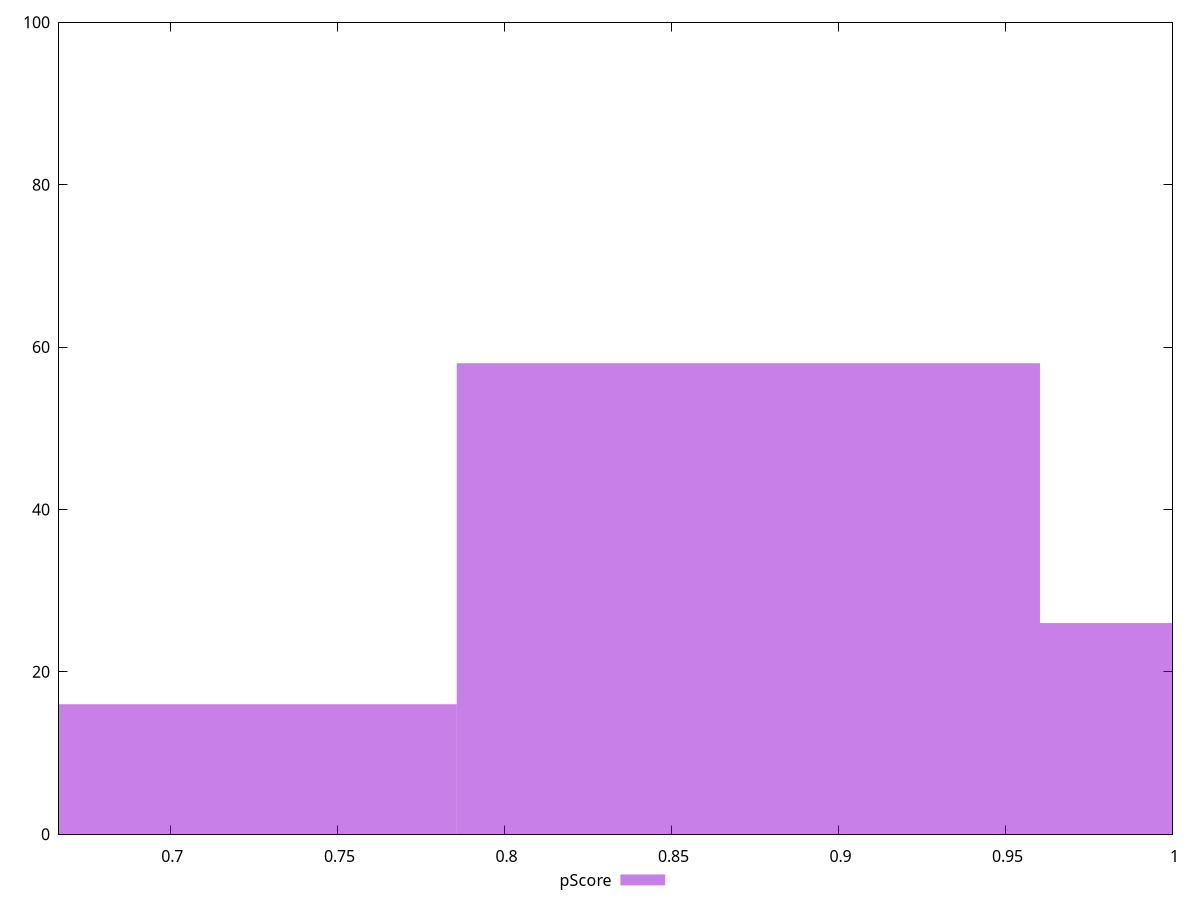 reset

$pScore <<EOF
1.0476333857861366 26
0.6984222571907577 16
0.873027821488447 58
EOF

set key outside below
set boxwidth 0.17460556429768942
set xrange [0.6666666666666666:1]
set yrange [0:100]
set trange [0:100]
set style fill transparent solid 0.5 noborder
set terminal svg size 640, 490 enhanced background rgb 'white'
set output "reprap/unminified-css/samples/pages/pScore/histogram.svg"

plot $pScore title "pScore" with boxes

reset
